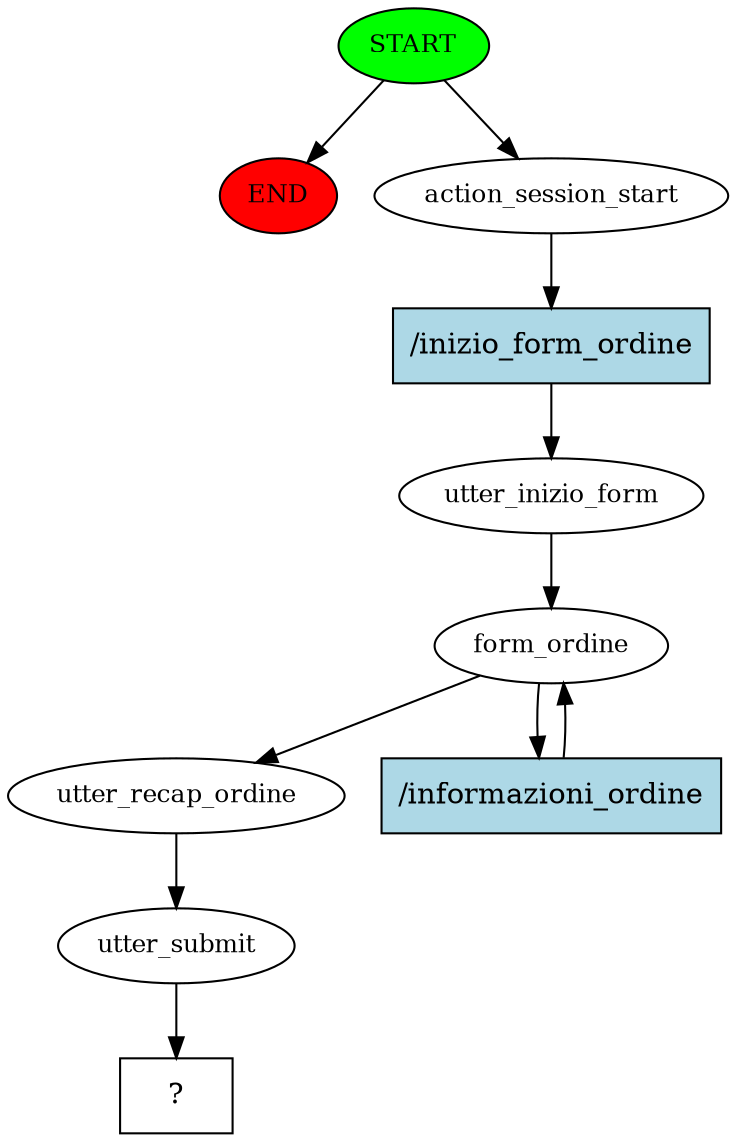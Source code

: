 digraph  {
0 [class="start active", fillcolor=green, fontsize=12, label=START, style=filled];
"-1" [class=end, fillcolor=red, fontsize=12, label=END, style=filled];
1 [class=active, fontsize=12, label=action_session_start];
2 [class=active, fontsize=12, label=utter_inizio_form];
3 [class=active, fontsize=12, label=form_ordine];
9 [class=active, fontsize=12, label=utter_recap_ordine];
10 [class=active, fontsize=12, label=utter_submit];
11 [class="intent dashed active", label="  ?  ", shape=rect];
12 [class="intent active", fillcolor=lightblue, label="/inizio_form_ordine", shape=rect, style=filled];
13 [class="intent active", fillcolor=lightblue, label="/informazioni_ordine", shape=rect, style=filled];
0 -> "-1"  [class="", key=NONE, label=""];
0 -> 1  [class=active, key=NONE, label=""];
1 -> 12  [class=active, key=0];
2 -> 3  [class=active, key=NONE, label=""];
3 -> 9  [class=active, key=NONE, label=""];
3 -> 13  [class=active, key=0];
9 -> 10  [class=active, key=NONE, label=""];
10 -> 11  [class=active, key=NONE, label=""];
12 -> 2  [class=active, key=0];
13 -> 3  [class=active, key=0];
}
